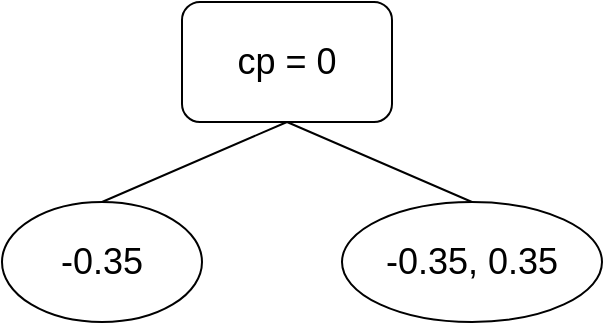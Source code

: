 <mxfile version="14.5.8" type="device"><diagram id="9OQzPNioDrVhWA9vehbO" name="Page-1"><mxGraphModel dx="1365" dy="762" grid="1" gridSize="10" guides="1" tooltips="1" connect="1" arrows="1" fold="1" page="1" pageScale="1" pageWidth="850" pageHeight="1100" math="0" shadow="0"><root><mxCell id="0"/><mxCell id="1" parent="0"/><mxCell id="Cx8iBO1LBrjgtR0g6dm6-1" value="&lt;font style=&quot;font-size: 18px&quot;&gt;cp = 0&lt;/font&gt;" style="rounded=1;whiteSpace=wrap;html=1;" vertex="1" parent="1"><mxGeometry x="320" y="260" width="105" height="60" as="geometry"/></mxCell><mxCell id="Cx8iBO1LBrjgtR0g6dm6-2" value="&lt;font style=&quot;font-size: 18px&quot;&gt;-0.35&lt;/font&gt;" style="ellipse;whiteSpace=wrap;html=1;" vertex="1" parent="1"><mxGeometry x="230" y="360" width="100" height="60" as="geometry"/></mxCell><mxCell id="Cx8iBO1LBrjgtR0g6dm6-3" value="&lt;font style=&quot;font-size: 18px&quot;&gt;-0.35, 0.35&lt;/font&gt;" style="ellipse;whiteSpace=wrap;html=1;" vertex="1" parent="1"><mxGeometry x="400" y="360" width="130" height="60" as="geometry"/></mxCell><mxCell id="Cx8iBO1LBrjgtR0g6dm6-4" value="" style="endArrow=none;html=1;exitX=0.5;exitY=0;exitDx=0;exitDy=0;entryX=0.5;entryY=1;entryDx=0;entryDy=0;" edge="1" parent="1" source="Cx8iBO1LBrjgtR0g6dm6-2" target="Cx8iBO1LBrjgtR0g6dm6-1"><mxGeometry width="50" height="50" relative="1" as="geometry"><mxPoint x="560" y="390" as="sourcePoint"/><mxPoint x="610" y="340" as="targetPoint"/></mxGeometry></mxCell><mxCell id="Cx8iBO1LBrjgtR0g6dm6-5" value="" style="endArrow=none;html=1;exitX=0.5;exitY=1;exitDx=0;exitDy=0;entryX=0.5;entryY=0;entryDx=0;entryDy=0;" edge="1" parent="1" source="Cx8iBO1LBrjgtR0g6dm6-1" target="Cx8iBO1LBrjgtR0g6dm6-3"><mxGeometry width="50" height="50" relative="1" as="geometry"><mxPoint x="530" y="370" as="sourcePoint"/><mxPoint x="580" y="320" as="targetPoint"/></mxGeometry></mxCell></root></mxGraphModel></diagram></mxfile>